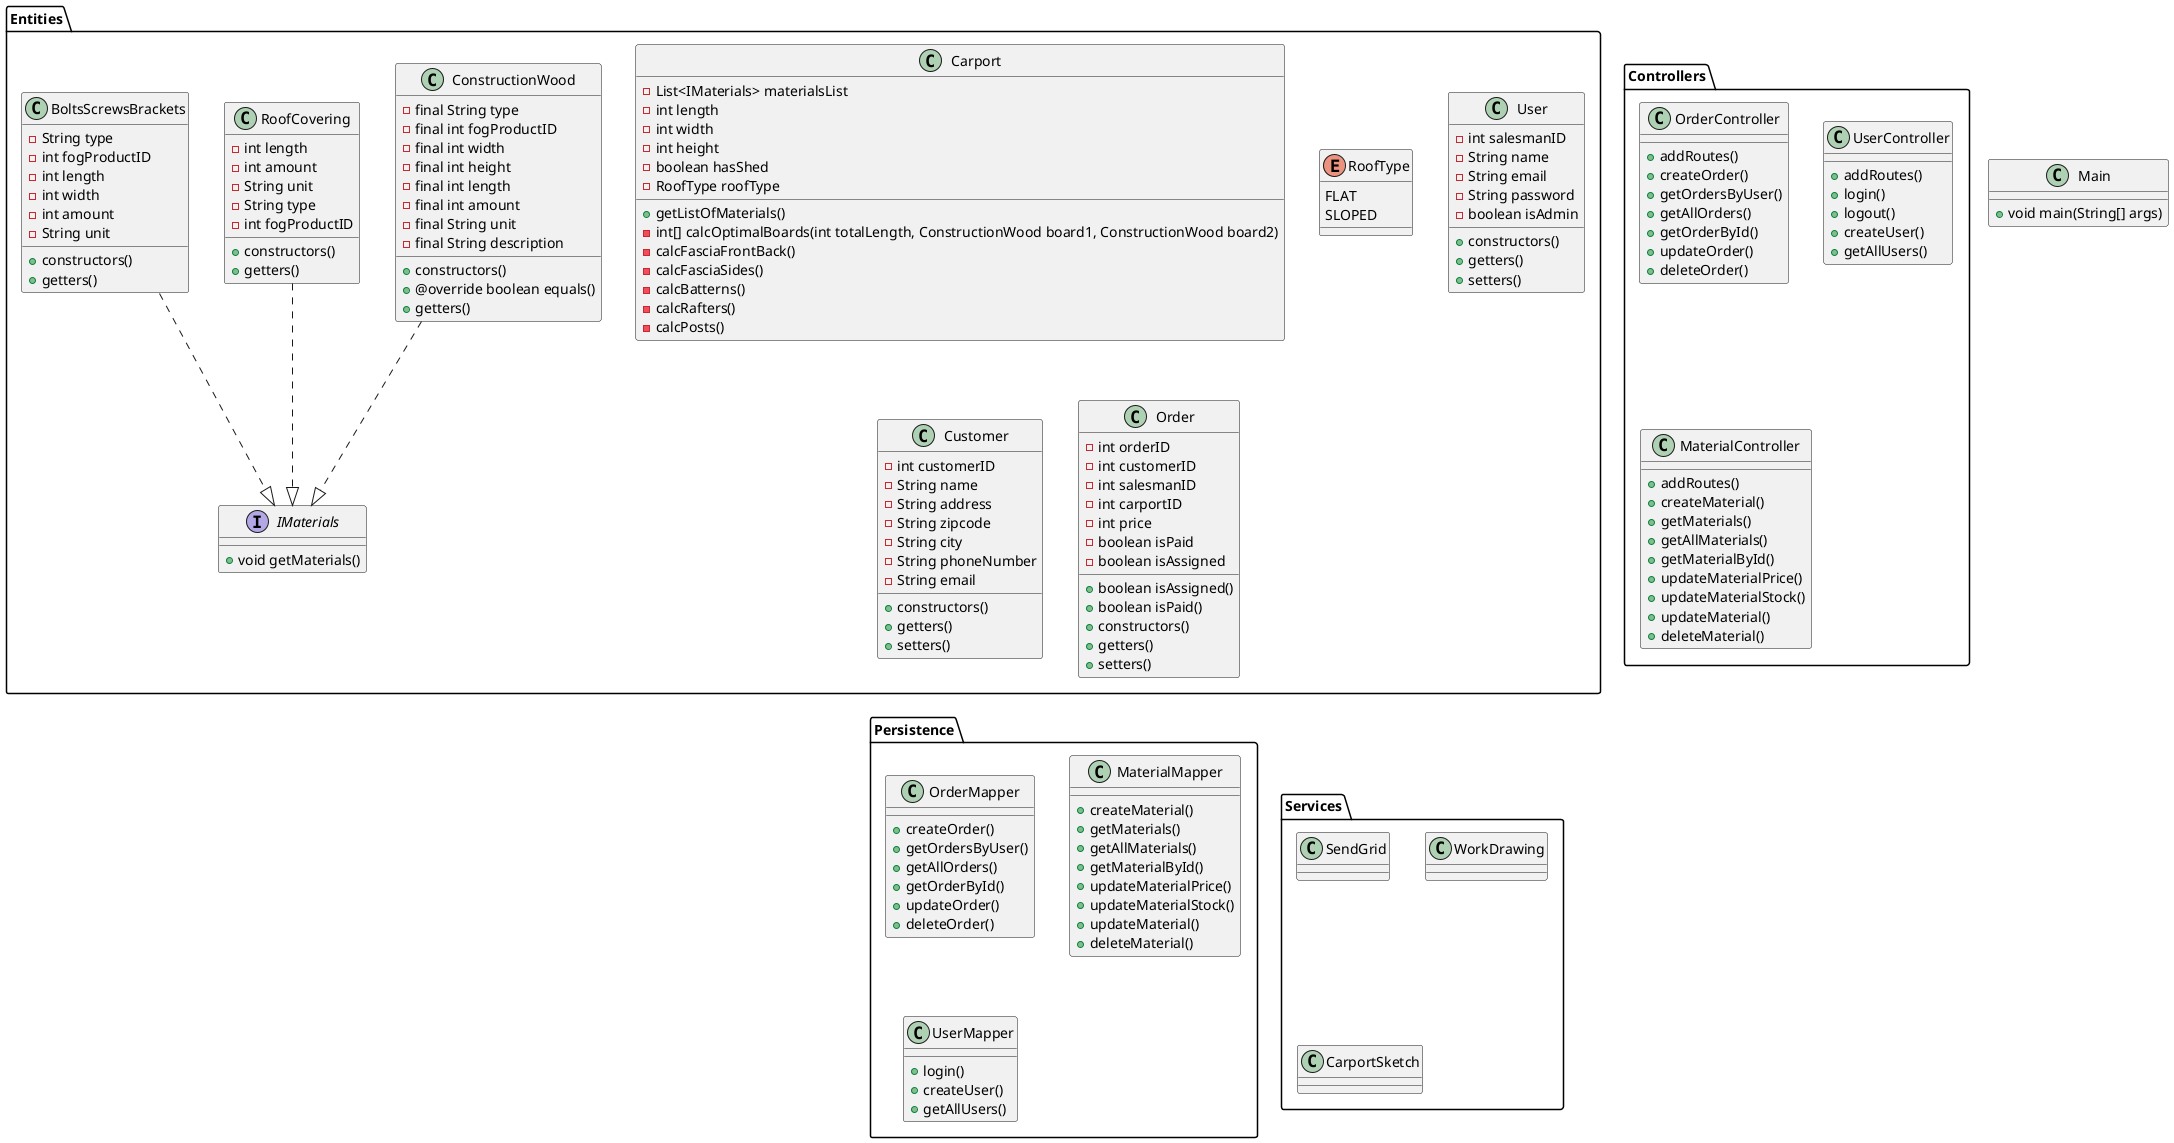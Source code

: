 @startuml
'https://plantuml.com/class-diagram

class Main
{
    + void main(String[] args)
}


package "Entities" {
interface IMaterials
{

+ void getMaterials()

}

class Carport
{
- List<IMaterials> materialsList
-int length
-int width
-int height
-boolean hasShed
-RoofType roofType
+ getListOfMaterials()
- int[] calcOptimalBoards(int totalLength, ConstructionWood board1, ConstructionWood board2)
- calcFasciaFrontBack()
- calcFasciaSides()
- calcBatterns()
- calcRafters()
- calcPosts()

}
enum RoofType
{
    FLAT
    SLOPED
}

class User
{
- int salesmanID
- String name
- String email
- String password
- boolean isAdmin
+ constructors()
+ getters()
+ setters()
}
class Customer
{
- int customerID
- String name
- String address
- String zipcode
- String city
- String phoneNumber
- String email
+ constructors()
+ getters()
+ setters()


}
class Order
{
- int orderID
- int customerID
- int salesmanID
- int carportID
- int price
- boolean isPaid
- boolean isAssigned
+ boolean isAssigned()
+ boolean isPaid()
+ constructors()
+ getters()
+ setters()
}
class ConstructionWood
{
- final String type
- final int fogProductID
- final int width
- final int height
- final int length
- final int amount
- final String unit
- final String description
+ constructors()
+ @override boolean equals()
+ getters()
}
class RoofCovering
{
- int length
- int amount
- String unit
- String type
- int fogProductID
+ constructors()
+ getters()
}
class BoltsScrewsBrackets
{
- String type
- int fogProductID
- int length
- int width
- int amount
- String unit
+ constructors()
+ getters()


}
}
package "Controllers" {
    class OrderController
    {
    + addRoutes()
    + createOrder()
    + getOrdersByUser()
    + getAllOrders()
    + getOrderById()
    + updateOrder()
    + deleteOrder()
    }
    class UserController
    {
    + addRoutes()
    + login()
    + logout()
    + createUser()
    + getAllUsers()
    }
    class MaterialController
    {
    + addRoutes()
    + createMaterial()
    + getMaterials()
    + getAllMaterials()
    + getMaterialById()
    + updateMaterialPrice()
    + updateMaterialStock()
    + updateMaterial()
    + deleteMaterial()
   }
}
package "Persistence" {
    class OrderMapper
    {
        + createOrder()
        + getOrdersByUser()
        + getAllOrders()
        + getOrderById()
        + updateOrder()
        + deleteOrder()
    }
    class MaterialMapper
    {
        + createMaterial()
        + getMaterials()
        + getAllMaterials()
        + getMaterialById()
        + updateMaterialPrice()
        + updateMaterialStock()
        + updateMaterial()
        + deleteMaterial()
    }
    class UserMapper
    {
        + login()
        + createUser()
        + getAllUsers()
    }
    }

package "Services" {
class SendGrid{}
class WorkDrawing{}
class CarportSketch{}
}

ConstructionWood ..|> IMaterials
RoofCovering ..|> IMaterials
BoltsScrewsBrackets ..|> IMaterials


@enduml
implements ..|>
extends <|-- (is-a)
composition *-- (must-have)
Aggregation o-- (can-have)
Associering <--